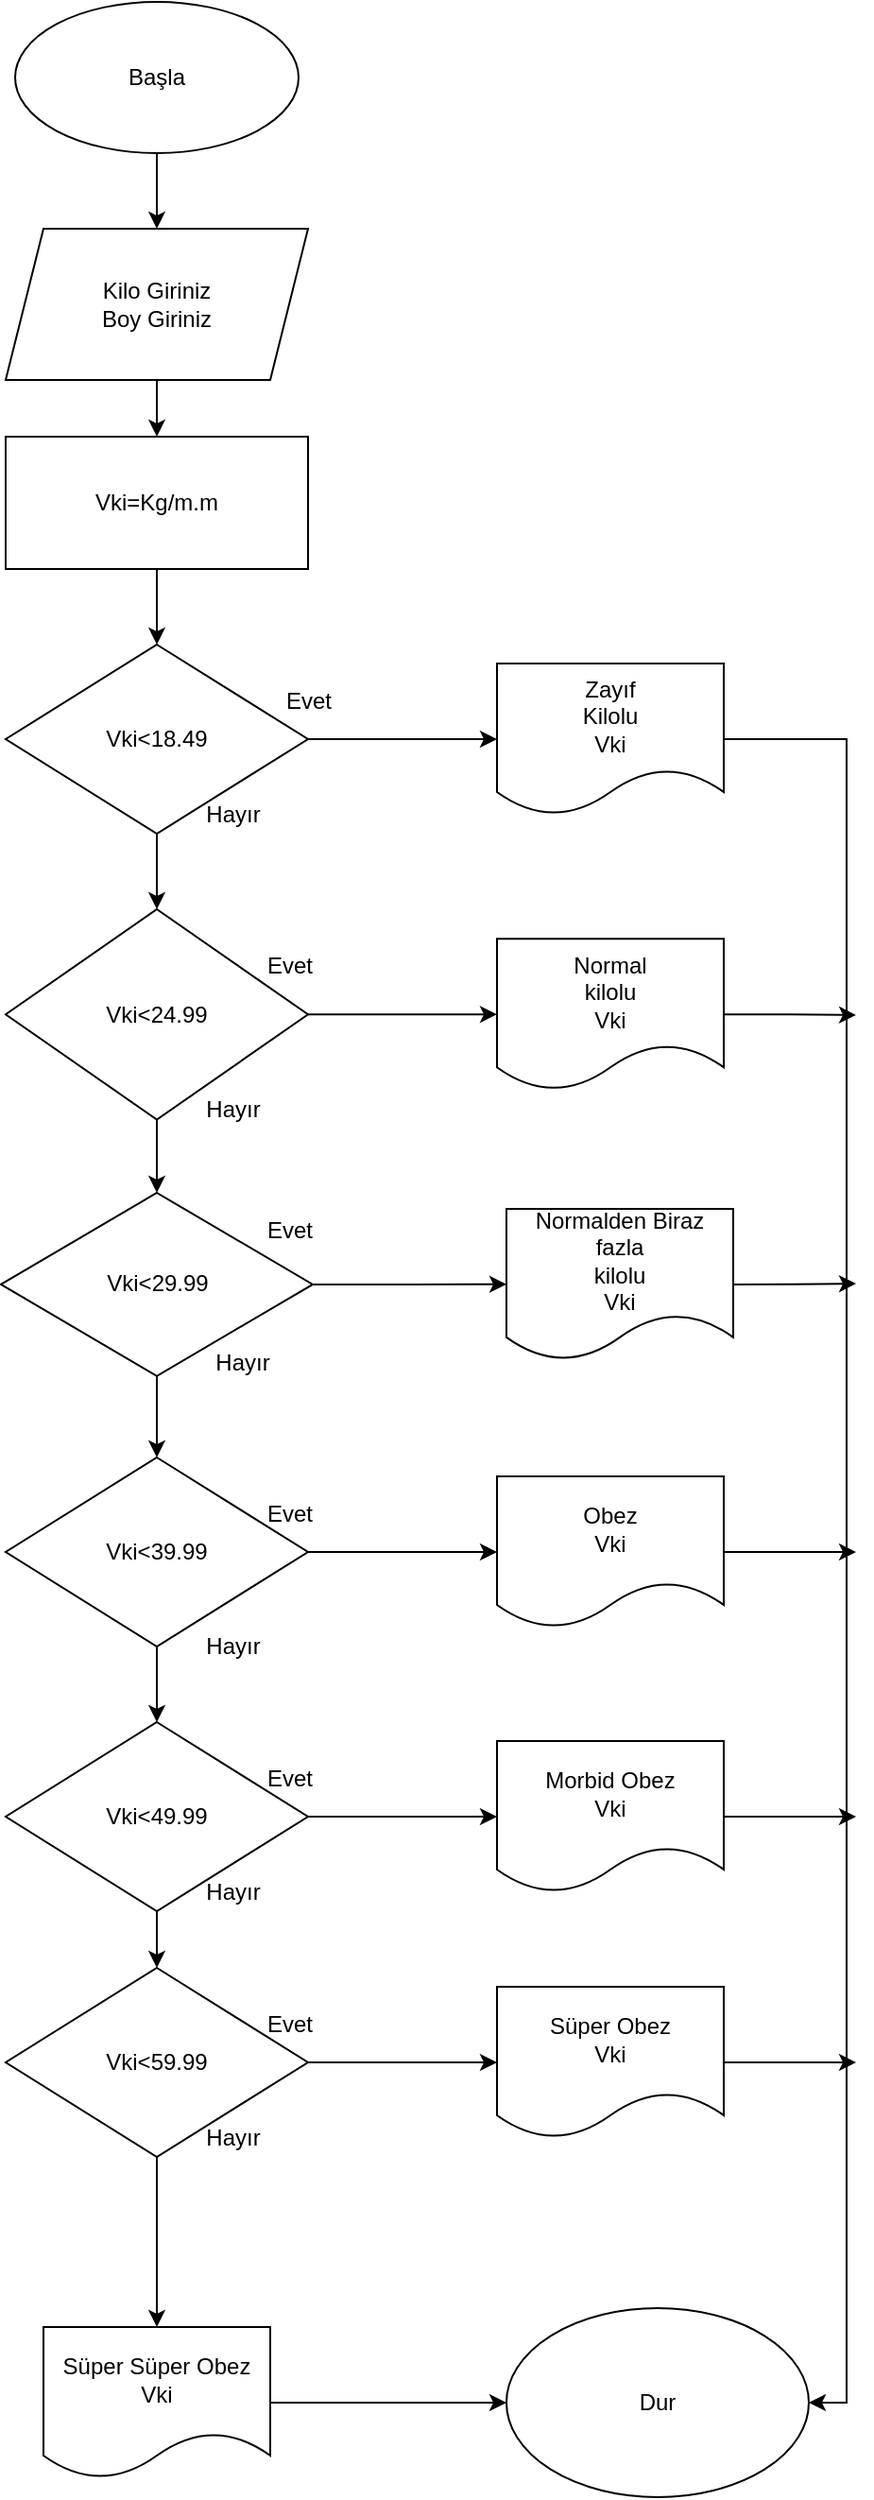 <mxfile version="15.4.0" type="device"><diagram id="1jAt2gFVbyMu_8ryQXtO" name="Sayfa -1"><mxGraphModel dx="1264" dy="584" grid="1" gridSize="10" guides="1" tooltips="1" connect="1" arrows="1" fold="1" page="1" pageScale="1" pageWidth="1169" pageHeight="827" math="0" shadow="0"><root><mxCell id="0"/><mxCell id="1" parent="0"/><mxCell id="U-HvrHSBa4jJCFuoAEUT-3" value="" style="edgeStyle=orthogonalEdgeStyle;rounded=0;orthogonalLoop=1;jettySize=auto;html=1;" parent="1" source="U-HvrHSBa4jJCFuoAEUT-1" target="U-HvrHSBa4jJCFuoAEUT-2" edge="1"><mxGeometry relative="1" as="geometry"/></mxCell><mxCell id="U-HvrHSBa4jJCFuoAEUT-1" value="Başla" style="ellipse;whiteSpace=wrap;html=1;" parent="1" vertex="1"><mxGeometry x="445" width="150" height="80" as="geometry"/></mxCell><mxCell id="U-HvrHSBa4jJCFuoAEUT-5" value="" style="edgeStyle=orthogonalEdgeStyle;rounded=0;orthogonalLoop=1;jettySize=auto;html=1;" parent="1" source="U-HvrHSBa4jJCFuoAEUT-2" target="U-HvrHSBa4jJCFuoAEUT-4" edge="1"><mxGeometry relative="1" as="geometry"/></mxCell><mxCell id="U-HvrHSBa4jJCFuoAEUT-2" value="Kilo Giriniz&lt;br&gt;Boy Giriniz" style="shape=parallelogram;perimeter=parallelogramPerimeter;whiteSpace=wrap;html=1;fixedSize=1;" parent="1" vertex="1"><mxGeometry x="440" y="120" width="160" height="80" as="geometry"/></mxCell><mxCell id="U-HvrHSBa4jJCFuoAEUT-7" value="" style="edgeStyle=orthogonalEdgeStyle;rounded=0;orthogonalLoop=1;jettySize=auto;html=1;" parent="1" source="U-HvrHSBa4jJCFuoAEUT-4" target="U-HvrHSBa4jJCFuoAEUT-6" edge="1"><mxGeometry relative="1" as="geometry"/></mxCell><mxCell id="U-HvrHSBa4jJCFuoAEUT-4" value="Vki=Kg/m.m" style="whiteSpace=wrap;html=1;" parent="1" vertex="1"><mxGeometry x="440" y="230" width="160" height="70" as="geometry"/></mxCell><mxCell id="U-HvrHSBa4jJCFuoAEUT-9" value="" style="edgeStyle=orthogonalEdgeStyle;rounded=0;orthogonalLoop=1;jettySize=auto;html=1;" parent="1" source="U-HvrHSBa4jJCFuoAEUT-6" target="U-HvrHSBa4jJCFuoAEUT-8" edge="1"><mxGeometry relative="1" as="geometry"/></mxCell><mxCell id="U-HvrHSBa4jJCFuoAEUT-15" value="" style="edgeStyle=orthogonalEdgeStyle;rounded=0;orthogonalLoop=1;jettySize=auto;html=1;" parent="1" source="U-HvrHSBa4jJCFuoAEUT-6" target="U-HvrHSBa4jJCFuoAEUT-14" edge="1"><mxGeometry relative="1" as="geometry"/></mxCell><mxCell id="U-HvrHSBa4jJCFuoAEUT-6" value="Vki&amp;lt;18.49" style="rhombus;whiteSpace=wrap;html=1;" parent="1" vertex="1"><mxGeometry x="440" y="340" width="160" height="100" as="geometry"/></mxCell><mxCell id="U-HvrHSBa4jJCFuoAEUT-11" value="" style="edgeStyle=orthogonalEdgeStyle;rounded=0;orthogonalLoop=1;jettySize=auto;html=1;" parent="1" source="U-HvrHSBa4jJCFuoAEUT-8" target="U-HvrHSBa4jJCFuoAEUT-10" edge="1"><mxGeometry relative="1" as="geometry"/></mxCell><mxCell id="U-HvrHSBa4jJCFuoAEUT-17" value="" style="edgeStyle=orthogonalEdgeStyle;rounded=0;orthogonalLoop=1;jettySize=auto;html=1;" parent="1" source="U-HvrHSBa4jJCFuoAEUT-8" target="U-HvrHSBa4jJCFuoAEUT-16" edge="1"><mxGeometry relative="1" as="geometry"/></mxCell><mxCell id="U-HvrHSBa4jJCFuoAEUT-8" value="Vki&amp;lt;24.99" style="rhombus;whiteSpace=wrap;html=1;" parent="1" vertex="1"><mxGeometry x="440" y="480" width="160" height="111.25" as="geometry"/></mxCell><mxCell id="U-HvrHSBa4jJCFuoAEUT-13" value="" style="edgeStyle=orthogonalEdgeStyle;rounded=0;orthogonalLoop=1;jettySize=auto;html=1;" parent="1" source="U-HvrHSBa4jJCFuoAEUT-10" target="U-HvrHSBa4jJCFuoAEUT-12" edge="1"><mxGeometry relative="1" as="geometry"/></mxCell><mxCell id="U-HvrHSBa4jJCFuoAEUT-19" value="" style="edgeStyle=orthogonalEdgeStyle;rounded=0;orthogonalLoop=1;jettySize=auto;html=1;" parent="1" source="U-HvrHSBa4jJCFuoAEUT-10" target="U-HvrHSBa4jJCFuoAEUT-18" edge="1"><mxGeometry relative="1" as="geometry"/></mxCell><mxCell id="U-HvrHSBa4jJCFuoAEUT-10" value="Vki&amp;lt;29.99" style="rhombus;whiteSpace=wrap;html=1;" parent="1" vertex="1"><mxGeometry x="437.5" y="630" width="165" height="96.88" as="geometry"/></mxCell><mxCell id="U-HvrHSBa4jJCFuoAEUT-25" value="" style="edgeStyle=orthogonalEdgeStyle;rounded=0;orthogonalLoop=1;jettySize=auto;html=1;" parent="1" source="U-HvrHSBa4jJCFuoAEUT-12" target="U-HvrHSBa4jJCFuoAEUT-24" edge="1"><mxGeometry relative="1" as="geometry"/></mxCell><mxCell id="tibthkPzDafCXxV-0jvJ-2" value="" style="edgeStyle=orthogonalEdgeStyle;rounded=0;orthogonalLoop=1;jettySize=auto;html=1;" edge="1" parent="1" source="U-HvrHSBa4jJCFuoAEUT-12" target="tibthkPzDafCXxV-0jvJ-1"><mxGeometry relative="1" as="geometry"/></mxCell><mxCell id="U-HvrHSBa4jJCFuoAEUT-12" value="Vki&amp;lt;39.99" style="rhombus;whiteSpace=wrap;html=1;" parent="1" vertex="1"><mxGeometry x="440" y="770" width="160" height="100" as="geometry"/></mxCell><mxCell id="tibthkPzDafCXxV-0jvJ-23" style="edgeStyle=orthogonalEdgeStyle;rounded=0;orthogonalLoop=1;jettySize=auto;html=1;exitX=1;exitY=0.5;exitDx=0;exitDy=0;entryX=1;entryY=0.5;entryDx=0;entryDy=0;" edge="1" parent="1" source="U-HvrHSBa4jJCFuoAEUT-14" target="tibthkPzDafCXxV-0jvJ-21"><mxGeometry relative="1" as="geometry"/></mxCell><mxCell id="U-HvrHSBa4jJCFuoAEUT-14" value="Zayıf&lt;br&gt;Kilolu&lt;br&gt;Vki" style="shape=document;whiteSpace=wrap;html=1;boundedLbl=1;" parent="1" vertex="1"><mxGeometry x="700" y="350" width="120" height="80" as="geometry"/></mxCell><mxCell id="tibthkPzDafCXxV-0jvJ-24" style="edgeStyle=orthogonalEdgeStyle;rounded=0;orthogonalLoop=1;jettySize=auto;html=1;exitX=1;exitY=0.5;exitDx=0;exitDy=0;" edge="1" parent="1" source="U-HvrHSBa4jJCFuoAEUT-16"><mxGeometry relative="1" as="geometry"><mxPoint x="890" y="536" as="targetPoint"/></mxGeometry></mxCell><mxCell id="U-HvrHSBa4jJCFuoAEUT-16" value="Normal&lt;br&gt;kilolu&lt;br&gt;Vki" style="shape=document;whiteSpace=wrap;html=1;boundedLbl=1;" parent="1" vertex="1"><mxGeometry x="700" y="495.625" width="120" height="80" as="geometry"/></mxCell><mxCell id="tibthkPzDafCXxV-0jvJ-25" style="edgeStyle=orthogonalEdgeStyle;rounded=0;orthogonalLoop=1;jettySize=auto;html=1;exitX=1;exitY=0.5;exitDx=0;exitDy=0;" edge="1" parent="1" source="U-HvrHSBa4jJCFuoAEUT-18"><mxGeometry relative="1" as="geometry"><mxPoint x="890" y="678" as="targetPoint"/></mxGeometry></mxCell><mxCell id="U-HvrHSBa4jJCFuoAEUT-18" value="Normalden Biraz fazla&lt;br&gt;kilolu&lt;br&gt;Vki" style="shape=document;whiteSpace=wrap;html=1;boundedLbl=1;" parent="1" vertex="1"><mxGeometry x="705" y="638.44" width="120" height="80" as="geometry"/></mxCell><mxCell id="U-HvrHSBa4jJCFuoAEUT-20" value="Evet" style="text;html=1;align=center;verticalAlign=middle;resizable=0;points=[];autosize=1;strokeColor=none;fillColor=none;" parent="1" vertex="1"><mxGeometry x="580" y="360" width="40" height="20" as="geometry"/></mxCell><mxCell id="U-HvrHSBa4jJCFuoAEUT-21" value="Evet" style="text;html=1;align=center;verticalAlign=middle;resizable=0;points=[];autosize=1;strokeColor=none;fillColor=none;" parent="1" vertex="1"><mxGeometry x="570" y="500" width="40" height="20" as="geometry"/></mxCell><mxCell id="U-HvrHSBa4jJCFuoAEUT-22" value="Evet" style="text;html=1;align=center;verticalAlign=middle;resizable=0;points=[];autosize=1;strokeColor=none;fillColor=none;" parent="1" vertex="1"><mxGeometry x="570" y="790" width="40" height="20" as="geometry"/></mxCell><mxCell id="U-HvrHSBa4jJCFuoAEUT-23" value="Evet" style="text;html=1;align=center;verticalAlign=middle;resizable=0;points=[];autosize=1;strokeColor=none;fillColor=none;" parent="1" vertex="1"><mxGeometry x="570" y="640" width="40" height="20" as="geometry"/></mxCell><mxCell id="tibthkPzDafCXxV-0jvJ-26" style="edgeStyle=orthogonalEdgeStyle;rounded=0;orthogonalLoop=1;jettySize=auto;html=1;exitX=1;exitY=0.5;exitDx=0;exitDy=0;" edge="1" parent="1" source="U-HvrHSBa4jJCFuoAEUT-24"><mxGeometry relative="1" as="geometry"><mxPoint x="890" y="820" as="targetPoint"/></mxGeometry></mxCell><mxCell id="U-HvrHSBa4jJCFuoAEUT-24" value="Obez&lt;br&gt;Vki" style="shape=document;whiteSpace=wrap;html=1;boundedLbl=1;" parent="1" vertex="1"><mxGeometry x="700" y="780" width="120" height="80" as="geometry"/></mxCell><mxCell id="tibthkPzDafCXxV-0jvJ-4" value="" style="edgeStyle=orthogonalEdgeStyle;rounded=0;orthogonalLoop=1;jettySize=auto;html=1;" edge="1" parent="1" source="tibthkPzDafCXxV-0jvJ-1" target="tibthkPzDafCXxV-0jvJ-3"><mxGeometry relative="1" as="geometry"/></mxCell><mxCell id="tibthkPzDafCXxV-0jvJ-6" value="" style="edgeStyle=orthogonalEdgeStyle;rounded=0;orthogonalLoop=1;jettySize=auto;html=1;" edge="1" parent="1" source="tibthkPzDafCXxV-0jvJ-1" target="tibthkPzDafCXxV-0jvJ-5"><mxGeometry relative="1" as="geometry"/></mxCell><mxCell id="tibthkPzDafCXxV-0jvJ-1" value="Vki&amp;lt;49.99" style="rhombus;whiteSpace=wrap;html=1;" vertex="1" parent="1"><mxGeometry x="440" y="910" width="160" height="100" as="geometry"/></mxCell><mxCell id="tibthkPzDafCXxV-0jvJ-27" style="edgeStyle=orthogonalEdgeStyle;rounded=0;orthogonalLoop=1;jettySize=auto;html=1;exitX=1;exitY=0.5;exitDx=0;exitDy=0;" edge="1" parent="1" source="tibthkPzDafCXxV-0jvJ-3"><mxGeometry relative="1" as="geometry"><mxPoint x="890" y="960" as="targetPoint"/></mxGeometry></mxCell><mxCell id="tibthkPzDafCXxV-0jvJ-3" value="Morbid Obez&lt;br&gt;Vki" style="shape=document;whiteSpace=wrap;html=1;boundedLbl=1;" vertex="1" parent="1"><mxGeometry x="700" y="920" width="120" height="80" as="geometry"/></mxCell><mxCell id="tibthkPzDafCXxV-0jvJ-8" value="" style="edgeStyle=orthogonalEdgeStyle;rounded=0;orthogonalLoop=1;jettySize=auto;html=1;" edge="1" parent="1" source="tibthkPzDafCXxV-0jvJ-5" target="tibthkPzDafCXxV-0jvJ-7"><mxGeometry relative="1" as="geometry"/></mxCell><mxCell id="tibthkPzDafCXxV-0jvJ-20" value="" style="edgeStyle=orthogonalEdgeStyle;rounded=0;orthogonalLoop=1;jettySize=auto;html=1;" edge="1" parent="1" source="tibthkPzDafCXxV-0jvJ-5" target="tibthkPzDafCXxV-0jvJ-19"><mxGeometry relative="1" as="geometry"/></mxCell><mxCell id="tibthkPzDafCXxV-0jvJ-5" value="Vki&amp;lt;59.99" style="rhombus;whiteSpace=wrap;html=1;" vertex="1" parent="1"><mxGeometry x="440" y="1040" width="160" height="100" as="geometry"/></mxCell><mxCell id="tibthkPzDafCXxV-0jvJ-28" style="edgeStyle=orthogonalEdgeStyle;rounded=0;orthogonalLoop=1;jettySize=auto;html=1;exitX=1;exitY=0.5;exitDx=0;exitDy=0;" edge="1" parent="1" source="tibthkPzDafCXxV-0jvJ-7"><mxGeometry relative="1" as="geometry"><mxPoint x="890" y="1090" as="targetPoint"/></mxGeometry></mxCell><mxCell id="tibthkPzDafCXxV-0jvJ-7" value="Süper Obez&lt;br&gt;Vki" style="shape=document;whiteSpace=wrap;html=1;boundedLbl=1;" vertex="1" parent="1"><mxGeometry x="700" y="1050" width="120" height="80" as="geometry"/></mxCell><mxCell id="tibthkPzDafCXxV-0jvJ-9" value="Hayır" style="text;html=1;align=center;verticalAlign=middle;resizable=0;points=[];autosize=1;strokeColor=none;fillColor=none;" vertex="1" parent="1"><mxGeometry x="540" y="860" width="40" height="20" as="geometry"/></mxCell><mxCell id="tibthkPzDafCXxV-0jvJ-10" value="Hayır" style="text;html=1;align=center;verticalAlign=middle;resizable=0;points=[];autosize=1;strokeColor=none;fillColor=none;" vertex="1" parent="1"><mxGeometry x="540" y="420" width="40" height="20" as="geometry"/></mxCell><mxCell id="tibthkPzDafCXxV-0jvJ-11" value="Hayır" style="text;html=1;align=center;verticalAlign=middle;resizable=0;points=[];autosize=1;strokeColor=none;fillColor=none;" vertex="1" parent="1"><mxGeometry x="540" y="575.63" width="40" height="20" as="geometry"/></mxCell><mxCell id="tibthkPzDafCXxV-0jvJ-12" value="Hayır" style="text;html=1;align=center;verticalAlign=middle;resizable=0;points=[];autosize=1;strokeColor=none;fillColor=none;" vertex="1" parent="1"><mxGeometry x="545" y="710" width="40" height="20" as="geometry"/></mxCell><mxCell id="tibthkPzDafCXxV-0jvJ-13" value="Evet" style="text;html=1;align=center;verticalAlign=middle;resizable=0;points=[];autosize=1;strokeColor=none;fillColor=none;" vertex="1" parent="1"><mxGeometry x="570" y="930" width="40" height="20" as="geometry"/></mxCell><mxCell id="tibthkPzDafCXxV-0jvJ-14" value="Evet" style="text;html=1;align=center;verticalAlign=middle;resizable=0;points=[];autosize=1;strokeColor=none;fillColor=none;" vertex="1" parent="1"><mxGeometry x="570" y="1060" width="40" height="20" as="geometry"/></mxCell><mxCell id="tibthkPzDafCXxV-0jvJ-15" value="Hayır" style="text;html=1;align=center;verticalAlign=middle;resizable=0;points=[];autosize=1;strokeColor=none;fillColor=none;" vertex="1" parent="1"><mxGeometry x="540" y="990" width="40" height="20" as="geometry"/></mxCell><mxCell id="tibthkPzDafCXxV-0jvJ-18" value="Hayır" style="text;html=1;align=center;verticalAlign=middle;resizable=0;points=[];autosize=1;strokeColor=none;fillColor=none;" vertex="1" parent="1"><mxGeometry x="540" y="1120" width="40" height="20" as="geometry"/></mxCell><mxCell id="tibthkPzDafCXxV-0jvJ-22" value="" style="edgeStyle=orthogonalEdgeStyle;rounded=0;orthogonalLoop=1;jettySize=auto;html=1;" edge="1" parent="1" source="tibthkPzDafCXxV-0jvJ-19" target="tibthkPzDafCXxV-0jvJ-21"><mxGeometry relative="1" as="geometry"/></mxCell><mxCell id="tibthkPzDafCXxV-0jvJ-19" value="Süper Süper Obez&lt;br&gt;Vki" style="shape=document;whiteSpace=wrap;html=1;boundedLbl=1;" vertex="1" parent="1"><mxGeometry x="460" y="1230" width="120" height="80" as="geometry"/></mxCell><mxCell id="tibthkPzDafCXxV-0jvJ-21" value="Dur" style="ellipse;whiteSpace=wrap;html=1;" vertex="1" parent="1"><mxGeometry x="705" y="1220" width="160" height="100" as="geometry"/></mxCell></root></mxGraphModel></diagram></mxfile>